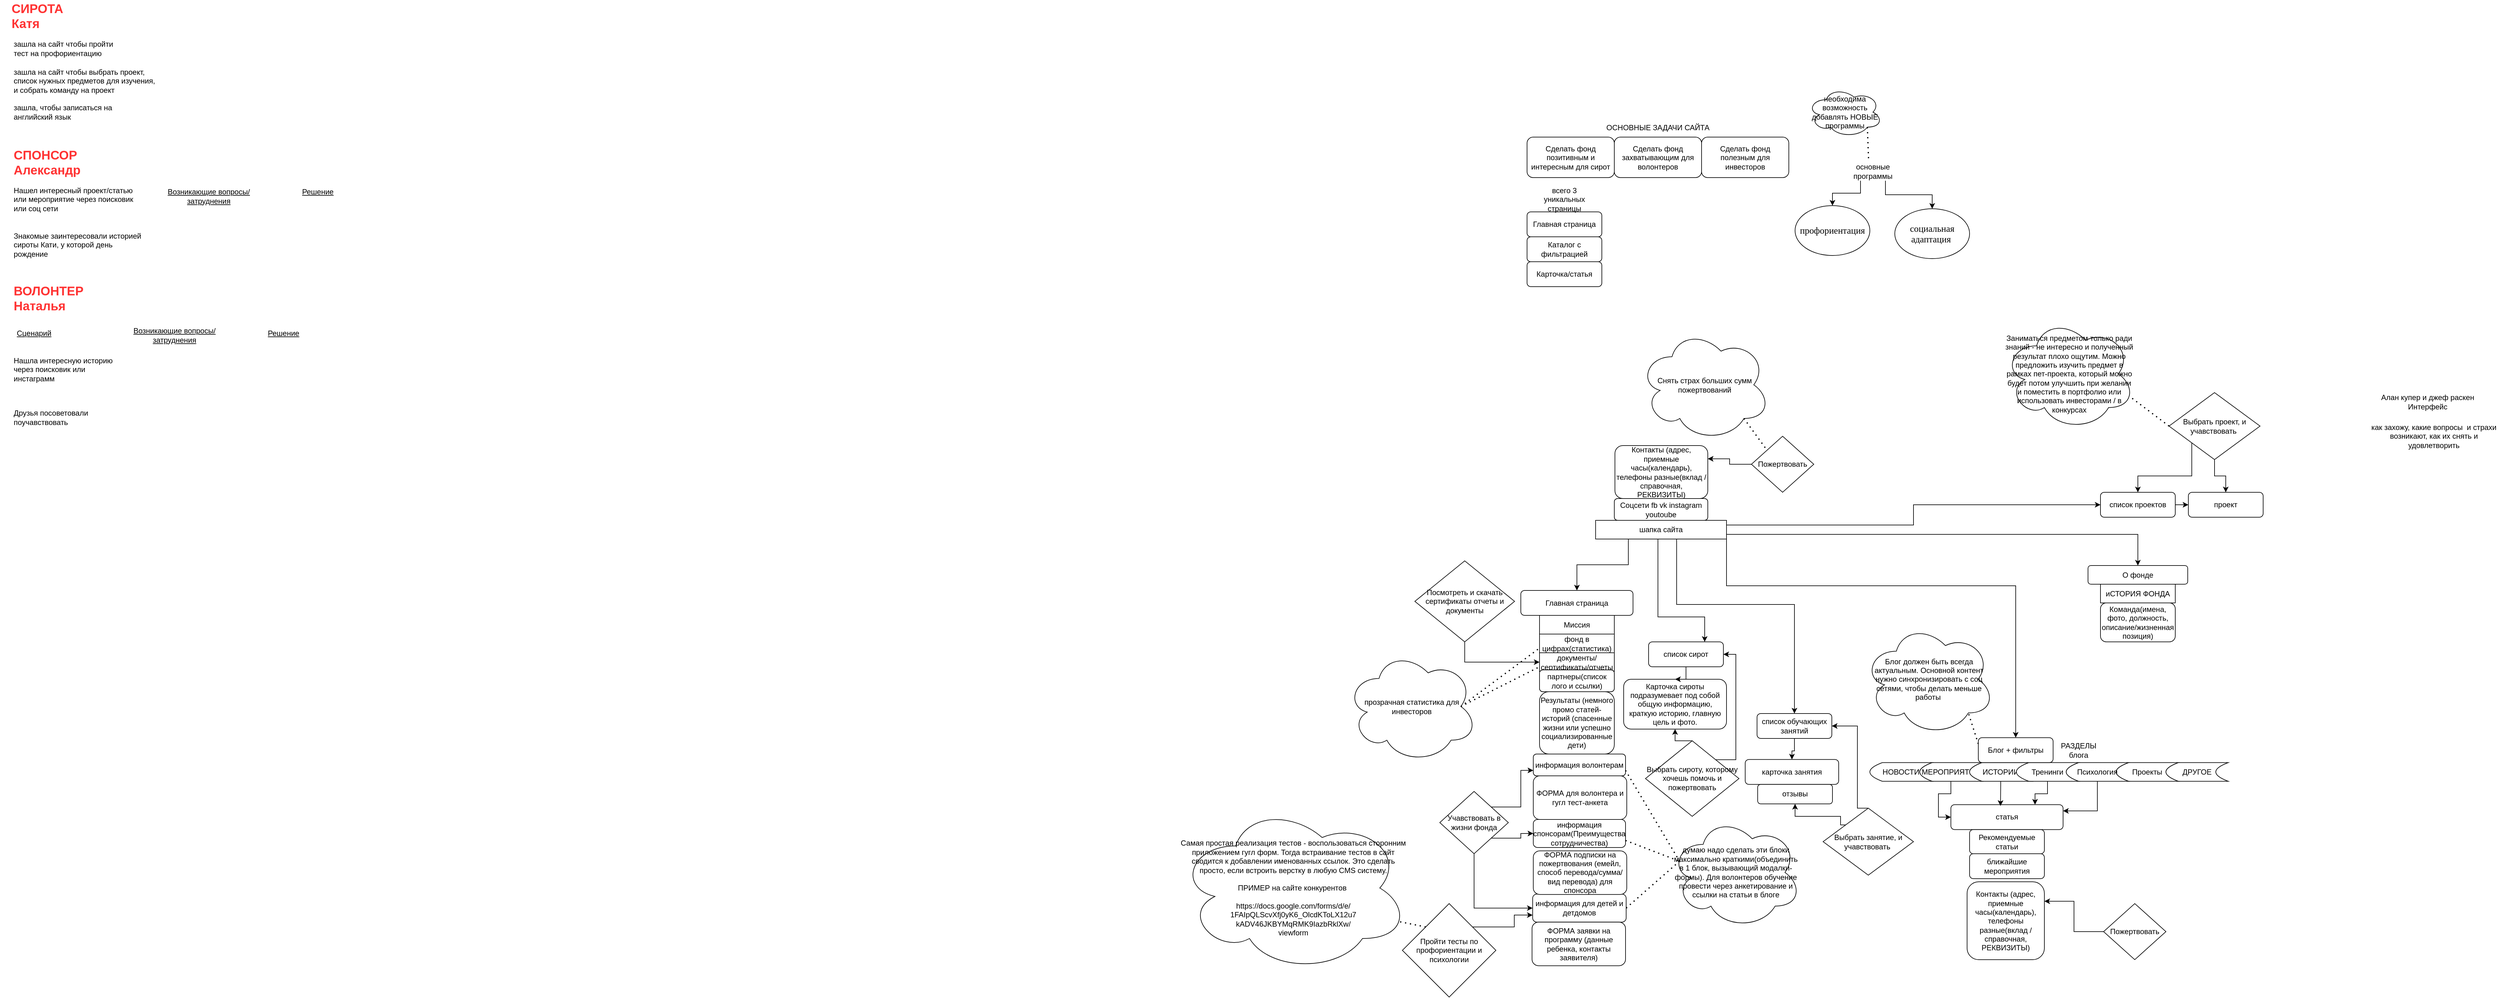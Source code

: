 <mxfile version="13.7.5" type="github">
  <diagram id="C5RBs43oDa-KdzZeNtuy" name="Page-1">
    <mxGraphModel dx="3505" dy="1700" grid="1" gridSize="10" guides="1" tooltips="1" connect="1" arrows="1" fold="1" page="1" pageScale="1" pageWidth="827" pageHeight="1169" math="0" shadow="0">
      <root>
        <mxCell id="WIyWlLk6GJQsqaUBKTNV-0" />
        <mxCell id="WIyWlLk6GJQsqaUBKTNV-1" parent="WIyWlLk6GJQsqaUBKTNV-0" />
        <mxCell id="WIyWlLk6GJQsqaUBKTNV-3" value="Главная страница" style="rounded=1;whiteSpace=wrap;html=1;fontSize=12;glass=0;strokeWidth=1;shadow=0;" parent="WIyWlLk6GJQsqaUBKTNV-1" vertex="1">
          <mxGeometry x="10" y="-730" width="120" height="40" as="geometry" />
        </mxCell>
        <mxCell id="j_ZyQGbrb5WWIaR_qc2B-1" value="Каталог с фильтрацией" style="rounded=1;whiteSpace=wrap;html=1;fontSize=12;glass=0;strokeWidth=1;shadow=0;" parent="WIyWlLk6GJQsqaUBKTNV-1" vertex="1">
          <mxGeometry x="10" y="-690" width="120" height="40" as="geometry" />
        </mxCell>
        <mxCell id="j_ZyQGbrb5WWIaR_qc2B-2" value="Карточка/статья" style="rounded=1;whiteSpace=wrap;html=1;fontSize=12;glass=0;strokeWidth=1;shadow=0;" parent="WIyWlLk6GJQsqaUBKTNV-1" vertex="1">
          <mxGeometry x="10" y="-650" width="120" height="40" as="geometry" />
        </mxCell>
        <mxCell id="j_ZyQGbrb5WWIaR_qc2B-30" value="Сделать фонд полезным для инвесторов" style="rounded=1;whiteSpace=wrap;html=1;fontSize=12;glass=0;strokeWidth=1;shadow=0;" parent="WIyWlLk6GJQsqaUBKTNV-1" vertex="1">
          <mxGeometry x="290" y="-850" width="140" height="65" as="geometry" />
        </mxCell>
        <mxCell id="j_ZyQGbrb5WWIaR_qc2B-31" value="Сделать фонд захватывающим для волонтеров" style="rounded=1;whiteSpace=wrap;html=1;fontSize=12;glass=0;strokeWidth=1;shadow=0;" parent="WIyWlLk6GJQsqaUBKTNV-1" vertex="1">
          <mxGeometry x="150" y="-850" width="140" height="65" as="geometry" />
        </mxCell>
        <mxCell id="j_ZyQGbrb5WWIaR_qc2B-33" value="Сделать фонд позитивным и интересным для сирот" style="rounded=1;whiteSpace=wrap;html=1;fontSize=12;glass=0;strokeWidth=1;shadow=0;" parent="WIyWlLk6GJQsqaUBKTNV-1" vertex="1">
          <mxGeometry x="10" y="-850" width="140" height="65" as="geometry" />
        </mxCell>
        <mxCell id="j_ZyQGbrb5WWIaR_qc2B-35" value="РАЗДЕЛЫ блога" style="text;html=1;strokeColor=none;fillColor=none;align=center;verticalAlign=middle;whiteSpace=wrap;rounded=0;" parent="WIyWlLk6GJQsqaUBKTNV-1" vertex="1">
          <mxGeometry x="855" y="118.75" width="80" height="30" as="geometry" />
        </mxCell>
        <mxCell id="j_ZyQGbrb5WWIaR_qc2B-36" value="&lt;span&gt;Заниматься предметом только ради знаний - не интересно и полученный результат плохо ощутим. Можно предложить изучить предмет в рамках пет-проекта, который можно будет потом улучшить при желании и поместить в портфолио или использовать инвесторами / в конкурсах&lt;/span&gt;" style="ellipse;shape=cloud;whiteSpace=wrap;html=1;" parent="WIyWlLk6GJQsqaUBKTNV-1" vertex="1">
          <mxGeometry x="775" y="-560" width="210" height="180" as="geometry" />
        </mxCell>
        <mxCell id="j_ZyQGbrb5WWIaR_qc2B-45" value="" style="endArrow=none;dashed=1;html=1;dashPattern=1 3;strokeWidth=2;entryX=0.96;entryY=0.7;entryDx=0;entryDy=0;entryPerimeter=0;exitX=0;exitY=0.5;exitDx=0;exitDy=0;" parent="WIyWlLk6GJQsqaUBKTNV-1" source="j_ZyQGbrb5WWIaR_qc2B-162" target="j_ZyQGbrb5WWIaR_qc2B-36" edge="1">
          <mxGeometry width="50" height="50" relative="1" as="geometry">
            <mxPoint x="1510" y="-405" as="sourcePoint" />
            <mxPoint x="1560" y="-455" as="targetPoint" />
          </mxGeometry>
        </mxCell>
        <mxCell id="j_ZyQGbrb5WWIaR_qc2B-47" value="НОВОСТИ" style="shape=dataStorage;whiteSpace=wrap;html=1;fixedSize=1;" parent="WIyWlLk6GJQsqaUBKTNV-1" vertex="1">
          <mxGeometry x="560" y="153.75" width="100" height="30" as="geometry" />
        </mxCell>
        <mxCell id="j_ZyQGbrb5WWIaR_qc2B-114" style="edgeStyle=orthogonalEdgeStyle;rounded=0;orthogonalLoop=1;jettySize=auto;html=1;exitX=0.5;exitY=1;exitDx=0;exitDy=0;entryX=0;entryY=0.5;entryDx=0;entryDy=0;" parent="WIyWlLk6GJQsqaUBKTNV-1" source="j_ZyQGbrb5WWIaR_qc2B-48" target="j_ZyQGbrb5WWIaR_qc2B-97" edge="1">
          <mxGeometry relative="1" as="geometry" />
        </mxCell>
        <mxCell id="j_ZyQGbrb5WWIaR_qc2B-48" value="МЕРОПРИЯТИЯ" style="shape=dataStorage;whiteSpace=wrap;html=1;fixedSize=1;" parent="WIyWlLk6GJQsqaUBKTNV-1" vertex="1">
          <mxGeometry x="640" y="153.75" width="100" height="30" as="geometry" />
        </mxCell>
        <mxCell id="j_ZyQGbrb5WWIaR_qc2B-49" value="ИСТОРИИ" style="shape=dataStorage;whiteSpace=wrap;html=1;fixedSize=1;" parent="WIyWlLk6GJQsqaUBKTNV-1" vertex="1">
          <mxGeometry x="720" y="153.75" width="100" height="30" as="geometry" />
        </mxCell>
        <mxCell id="j_ZyQGbrb5WWIaR_qc2B-53" value="&lt;span&gt;иСТОРИЯ ФОНДА&lt;/span&gt;" style="rounded=0;whiteSpace=wrap;html=1;" parent="WIyWlLk6GJQsqaUBKTNV-1" vertex="1">
          <mxGeometry x="930" y="-132.5" width="120" height="30" as="geometry" />
        </mxCell>
        <mxCell id="j_ZyQGbrb5WWIaR_qc2B-56" value="&lt;span&gt;документы/сертификаты/отчеты&lt;/span&gt;" style="rounded=0;whiteSpace=wrap;html=1;" parent="WIyWlLk6GJQsqaUBKTNV-1" vertex="1">
          <mxGeometry x="30" y="-22.5" width="120" height="30" as="geometry" />
        </mxCell>
        <mxCell id="j_ZyQGbrb5WWIaR_qc2B-112" style="edgeStyle=orthogonalEdgeStyle;rounded=0;orthogonalLoop=1;jettySize=auto;html=1;exitX=0.5;exitY=1;exitDx=0;exitDy=0;entryX=0.75;entryY=0;entryDx=0;entryDy=0;" parent="WIyWlLk6GJQsqaUBKTNV-1" source="j_ZyQGbrb5WWIaR_qc2B-57" target="j_ZyQGbrb5WWIaR_qc2B-97" edge="1">
          <mxGeometry relative="1" as="geometry" />
        </mxCell>
        <mxCell id="j_ZyQGbrb5WWIaR_qc2B-57" value="Тренинги" style="shape=dataStorage;whiteSpace=wrap;html=1;fixedSize=1;" parent="WIyWlLk6GJQsqaUBKTNV-1" vertex="1">
          <mxGeometry x="795" y="153.75" width="100" height="30" as="geometry" />
        </mxCell>
        <mxCell id="j_ZyQGbrb5WWIaR_qc2B-58" value="&lt;span&gt;Миссия&lt;/span&gt;" style="rounded=0;whiteSpace=wrap;html=1;" parent="WIyWlLk6GJQsqaUBKTNV-1" vertex="1">
          <mxGeometry x="30" y="-82.5" width="120" height="30" as="geometry" />
        </mxCell>
        <mxCell id="j_ZyQGbrb5WWIaR_qc2B-67" style="edgeStyle=orthogonalEdgeStyle;rounded=0;orthogonalLoop=1;jettySize=auto;html=1;exitX=0.25;exitY=1;exitDx=0;exitDy=0;" parent="WIyWlLk6GJQsqaUBKTNV-1" source="j_ZyQGbrb5WWIaR_qc2B-60" target="j_ZyQGbrb5WWIaR_qc2B-62" edge="1">
          <mxGeometry relative="1" as="geometry" />
        </mxCell>
        <mxCell id="j_ZyQGbrb5WWIaR_qc2B-68" style="edgeStyle=orthogonalEdgeStyle;rounded=0;orthogonalLoop=1;jettySize=auto;html=1;exitX=0.75;exitY=1;exitDx=0;exitDy=0;" parent="WIyWlLk6GJQsqaUBKTNV-1" source="j_ZyQGbrb5WWIaR_qc2B-60" target="j_ZyQGbrb5WWIaR_qc2B-63" edge="1">
          <mxGeometry relative="1" as="geometry" />
        </mxCell>
        <mxCell id="j_ZyQGbrb5WWIaR_qc2B-60" value="основные программы" style="text;html=1;strokeColor=none;fillColor=none;align=center;verticalAlign=middle;whiteSpace=wrap;rounded=0;" parent="WIyWlLk6GJQsqaUBKTNV-1" vertex="1">
          <mxGeometry x="525" y="-810" width="80" height="30" as="geometry" />
        </mxCell>
        <mxCell id="j_ZyQGbrb5WWIaR_qc2B-62" value="&lt;span style=&quot;font-size: 11.0pt ; line-height: 115% ; font-family: &amp;#34;calibri&amp;#34; , &amp;#34;sans-serif&amp;#34;&quot;&gt;профориентация&lt;/span&gt;" style="ellipse;whiteSpace=wrap;html=1;" parent="WIyWlLk6GJQsqaUBKTNV-1" vertex="1">
          <mxGeometry x="440" y="-740" width="120" height="80" as="geometry" />
        </mxCell>
        <mxCell id="j_ZyQGbrb5WWIaR_qc2B-63" value="&lt;span style=&quot;font-size: 11.0pt ; line-height: 115% ; font-family: &amp;#34;calibri&amp;#34; , &amp;#34;sans-serif&amp;#34;&quot;&gt;социальная адаптация&amp;nbsp;&lt;/span&gt;" style="ellipse;whiteSpace=wrap;html=1;" parent="WIyWlLk6GJQsqaUBKTNV-1" vertex="1">
          <mxGeometry x="600" y="-735" width="120" height="80" as="geometry" />
        </mxCell>
        <mxCell id="j_ZyQGbrb5WWIaR_qc2B-64" value="необходима возможность добавлять НОВЫЕ программы" style="ellipse;shape=cloud;whiteSpace=wrap;html=1;" parent="WIyWlLk6GJQsqaUBKTNV-1" vertex="1">
          <mxGeometry x="460" y="-930" width="120" height="80" as="geometry" />
        </mxCell>
        <mxCell id="j_ZyQGbrb5WWIaR_qc2B-66" value="" style="endArrow=none;dashed=1;html=1;dashPattern=1 3;strokeWidth=2;exitX=0.8;exitY=0.8;exitDx=0;exitDy=0;exitPerimeter=0;entryX=0.413;entryY=-0.033;entryDx=0;entryDy=0;entryPerimeter=0;" parent="WIyWlLk6GJQsqaUBKTNV-1" source="j_ZyQGbrb5WWIaR_qc2B-64" target="j_ZyQGbrb5WWIaR_qc2B-60" edge="1">
          <mxGeometry width="50" height="50" relative="1" as="geometry">
            <mxPoint x="440" y="-700" as="sourcePoint" />
            <mxPoint x="490" y="-750" as="targetPoint" />
          </mxGeometry>
        </mxCell>
        <mxCell id="j_ZyQGbrb5WWIaR_qc2B-69" value="Проекты" style="shape=dataStorage;whiteSpace=wrap;html=1;fixedSize=1;" parent="WIyWlLk6GJQsqaUBKTNV-1" vertex="1">
          <mxGeometry x="955" y="153.75" width="100" height="30" as="geometry" />
        </mxCell>
        <mxCell id="j_ZyQGbrb5WWIaR_qc2B-113" style="edgeStyle=orthogonalEdgeStyle;rounded=0;orthogonalLoop=1;jettySize=auto;html=1;exitX=0.5;exitY=1;exitDx=0;exitDy=0;entryX=1;entryY=0.25;entryDx=0;entryDy=0;" parent="WIyWlLk6GJQsqaUBKTNV-1" source="j_ZyQGbrb5WWIaR_qc2B-70" target="j_ZyQGbrb5WWIaR_qc2B-97" edge="1">
          <mxGeometry relative="1" as="geometry" />
        </mxCell>
        <mxCell id="j_ZyQGbrb5WWIaR_qc2B-70" value="Психология" style="shape=dataStorage;whiteSpace=wrap;html=1;fixedSize=1;" parent="WIyWlLk6GJQsqaUBKTNV-1" vertex="1">
          <mxGeometry x="875" y="153.75" width="100" height="30" as="geometry" />
        </mxCell>
        <mxCell id="j_ZyQGbrb5WWIaR_qc2B-76" value="ОСНОВНЫЕ ЗАДАЧИ САЙТА" style="text;html=1;strokeColor=none;fillColor=none;align=center;verticalAlign=middle;whiteSpace=wrap;rounded=0;" parent="WIyWlLk6GJQsqaUBKTNV-1" vertex="1">
          <mxGeometry x="115" y="-880" width="210" height="30" as="geometry" />
        </mxCell>
        <mxCell id="j_ZyQGbrb5WWIaR_qc2B-77" value="ДРУГОЕ" style="shape=dataStorage;whiteSpace=wrap;html=1;fixedSize=1;" parent="WIyWlLk6GJQsqaUBKTNV-1" vertex="1">
          <mxGeometry x="1035" y="153.75" width="100" height="30" as="geometry" />
        </mxCell>
        <mxCell id="j_ZyQGbrb5WWIaR_qc2B-84" value="&lt;span&gt;Блог должен быть всегда актуальным. Основной контент нужно синхронизировать с соц сетями, чтобы делать меньше работы&amp;nbsp;&lt;/span&gt;" style="ellipse;shape=cloud;whiteSpace=wrap;html=1;" parent="WIyWlLk6GJQsqaUBKTNV-1" vertex="1">
          <mxGeometry x="550" y="-70" width="210" height="180" as="geometry" />
        </mxCell>
        <mxCell id="j_ZyQGbrb5WWIaR_qc2B-85" value="" style="endArrow=none;dashed=1;html=1;dashPattern=1 3;strokeWidth=2;entryX=0.8;entryY=0.8;entryDx=0;entryDy=0;entryPerimeter=0;exitX=0;exitY=0.25;exitDx=0;exitDy=0;" parent="WIyWlLk6GJQsqaUBKTNV-1" source="j_ZyQGbrb5WWIaR_qc2B-98" target="j_ZyQGbrb5WWIaR_qc2B-84" edge="1">
          <mxGeometry width="50" height="50" relative="1" as="geometry">
            <mxPoint x="1000" y="-36.25" as="sourcePoint" />
            <mxPoint x="1050" y="-86.25" as="targetPoint" />
          </mxGeometry>
        </mxCell>
        <mxCell id="j_ZyQGbrb5WWIaR_qc2B-93" value="&lt;span&gt;Карточка сироты подразумевает под собой общую информацию, краткую историю, главную цель и фото.&lt;/span&gt;" style="rounded=1;whiteSpace=wrap;html=1;" parent="WIyWlLk6GJQsqaUBKTNV-1" vertex="1">
          <mxGeometry x="165" y="20" width="165" height="80" as="geometry" />
        </mxCell>
        <mxCell id="j_ZyQGbrb5WWIaR_qc2B-94" value="всего 3 уникальных страницы" style="text;html=1;strokeColor=none;fillColor=none;align=center;verticalAlign=middle;whiteSpace=wrap;rounded=0;" parent="WIyWlLk6GJQsqaUBKTNV-1" vertex="1">
          <mxGeometry x="35" y="-760" width="70" height="20" as="geometry" />
        </mxCell>
        <mxCell id="j_ZyQGbrb5WWIaR_qc2B-106" style="edgeStyle=orthogonalEdgeStyle;rounded=0;orthogonalLoop=1;jettySize=auto;html=1;entryX=0.75;entryY=0;entryDx=0;entryDy=0;exitX=0.5;exitY=1;exitDx=0;exitDy=0;" parent="WIyWlLk6GJQsqaUBKTNV-1" source="j_ZyQGbrb5WWIaR_qc2B-122" target="j_ZyQGbrb5WWIaR_qc2B-96" edge="1">
          <mxGeometry relative="1" as="geometry">
            <mxPoint x="60" y="200" as="targetPoint" />
            <mxPoint x="150" y="30" as="sourcePoint" />
            <Array as="points">
              <mxPoint x="220" y="-80" />
              <mxPoint x="295" y="-80" />
            </Array>
          </mxGeometry>
        </mxCell>
        <mxCell id="j_ZyQGbrb5WWIaR_qc2B-109" style="edgeStyle=orthogonalEdgeStyle;rounded=0;orthogonalLoop=1;jettySize=auto;html=1;entryX=0.5;entryY=0;entryDx=0;entryDy=0;exitX=1;exitY=0.75;exitDx=0;exitDy=0;" parent="WIyWlLk6GJQsqaUBKTNV-1" source="j_ZyQGbrb5WWIaR_qc2B-122" target="j_ZyQGbrb5WWIaR_qc2B-108" edge="1">
          <mxGeometry relative="1" as="geometry">
            <mxPoint x="250" y="30" as="sourcePoint" />
          </mxGeometry>
        </mxCell>
        <mxCell id="j_ZyQGbrb5WWIaR_qc2B-118" style="edgeStyle=orthogonalEdgeStyle;rounded=0;orthogonalLoop=1;jettySize=auto;html=1;exitX=0.75;exitY=1;exitDx=0;exitDy=0;entryX=0.5;entryY=0;entryDx=0;entryDy=0;" parent="WIyWlLk6GJQsqaUBKTNV-1" source="j_ZyQGbrb5WWIaR_qc2B-122" target="j_ZyQGbrb5WWIaR_qc2B-116" edge="1">
          <mxGeometry relative="1" as="geometry">
            <Array as="points">
              <mxPoint x="250" y="-100" />
              <mxPoint x="439" y="-100" />
            </Array>
          </mxGeometry>
        </mxCell>
        <mxCell id="j_ZyQGbrb5WWIaR_qc2B-95" value="Главная страница" style="rounded=1;whiteSpace=wrap;html=1;fontSize=12;glass=0;strokeWidth=1;shadow=0;" parent="WIyWlLk6GJQsqaUBKTNV-1" vertex="1">
          <mxGeometry y="-122.5" width="180" height="40" as="geometry" />
        </mxCell>
        <mxCell id="j_ZyQGbrb5WWIaR_qc2B-104" style="edgeStyle=orthogonalEdgeStyle;rounded=0;orthogonalLoop=1;jettySize=auto;html=1;exitX=0.5;exitY=1;exitDx=0;exitDy=0;" parent="WIyWlLk6GJQsqaUBKTNV-1" source="j_ZyQGbrb5WWIaR_qc2B-96" target="j_ZyQGbrb5WWIaR_qc2B-93" edge="1">
          <mxGeometry relative="1" as="geometry" />
        </mxCell>
        <mxCell id="j_ZyQGbrb5WWIaR_qc2B-96" value="список сирот" style="rounded=1;whiteSpace=wrap;html=1;fontSize=12;glass=0;strokeWidth=1;shadow=0;" parent="WIyWlLk6GJQsqaUBKTNV-1" vertex="1">
          <mxGeometry x="205" y="-40" width="120" height="40" as="geometry" />
        </mxCell>
        <mxCell id="j_ZyQGbrb5WWIaR_qc2B-97" value="статья" style="rounded=1;whiteSpace=wrap;html=1;fontSize=12;glass=0;strokeWidth=1;shadow=0;" parent="WIyWlLk6GJQsqaUBKTNV-1" vertex="1">
          <mxGeometry x="690" y="221.25" width="180" height="40" as="geometry" />
        </mxCell>
        <mxCell id="j_ZyQGbrb5WWIaR_qc2B-103" style="edgeStyle=orthogonalEdgeStyle;rounded=0;orthogonalLoop=1;jettySize=auto;html=1;exitX=0.5;exitY=1;exitDx=0;exitDy=0;entryX=0.442;entryY=0.05;entryDx=0;entryDy=0;entryPerimeter=0;" parent="WIyWlLk6GJQsqaUBKTNV-1" source="j_ZyQGbrb5WWIaR_qc2B-49" target="j_ZyQGbrb5WWIaR_qc2B-97" edge="1">
          <mxGeometry relative="1" as="geometry" />
        </mxCell>
        <mxCell id="j_ZyQGbrb5WWIaR_qc2B-98" value="Блог + фильтры" style="rounded=1;whiteSpace=wrap;html=1;fontSize=12;glass=0;strokeWidth=1;shadow=0;" parent="WIyWlLk6GJQsqaUBKTNV-1" vertex="1">
          <mxGeometry x="734" y="113.75" width="120" height="40" as="geometry" />
        </mxCell>
        <mxCell id="j_ZyQGbrb5WWIaR_qc2B-108" value="О фонде" style="rounded=1;whiteSpace=wrap;html=1;fontSize=12;glass=0;strokeWidth=1;shadow=0;" parent="WIyWlLk6GJQsqaUBKTNV-1" vertex="1">
          <mxGeometry x="910" y="-162.5" width="160" height="30" as="geometry" />
        </mxCell>
        <mxCell id="j_ZyQGbrb5WWIaR_qc2B-119" style="edgeStyle=orthogonalEdgeStyle;rounded=0;orthogonalLoop=1;jettySize=auto;html=1;exitX=0.5;exitY=1;exitDx=0;exitDy=0;" parent="WIyWlLk6GJQsqaUBKTNV-1" source="j_ZyQGbrb5WWIaR_qc2B-116" target="j_ZyQGbrb5WWIaR_qc2B-117" edge="1">
          <mxGeometry relative="1" as="geometry" />
        </mxCell>
        <mxCell id="j_ZyQGbrb5WWIaR_qc2B-116" value="список обучающих занятий" style="rounded=1;whiteSpace=wrap;html=1;fontSize=12;glass=0;strokeWidth=1;shadow=0;" parent="WIyWlLk6GJQsqaUBKTNV-1" vertex="1">
          <mxGeometry x="379" y="75" width="120" height="40" as="geometry" />
        </mxCell>
        <mxCell id="j_ZyQGbrb5WWIaR_qc2B-117" value="карточка занятия" style="rounded=1;whiteSpace=wrap;html=1;fontSize=12;glass=0;strokeWidth=1;shadow=0;" parent="WIyWlLk6GJQsqaUBKTNV-1" vertex="1">
          <mxGeometry x="360" y="148.75" width="150" height="40" as="geometry" />
        </mxCell>
        <mxCell id="j_ZyQGbrb5WWIaR_qc2B-55" value="фонд в цифрах(статистика)" style="rounded=0;whiteSpace=wrap;html=1;" parent="WIyWlLk6GJQsqaUBKTNV-1" vertex="1">
          <mxGeometry x="30" y="-52.5" width="120" height="30" as="geometry" />
        </mxCell>
        <mxCell id="j_ZyQGbrb5WWIaR_qc2B-124" style="edgeStyle=orthogonalEdgeStyle;rounded=0;orthogonalLoop=1;jettySize=auto;html=1;exitX=0.25;exitY=1;exitDx=0;exitDy=0;entryX=0.5;entryY=0;entryDx=0;entryDy=0;" parent="WIyWlLk6GJQsqaUBKTNV-1" source="j_ZyQGbrb5WWIaR_qc2B-122" target="j_ZyQGbrb5WWIaR_qc2B-95" edge="1">
          <mxGeometry relative="1" as="geometry" />
        </mxCell>
        <mxCell id="j_ZyQGbrb5WWIaR_qc2B-126" style="edgeStyle=orthogonalEdgeStyle;rounded=0;orthogonalLoop=1;jettySize=auto;html=1;exitX=1;exitY=1;exitDx=0;exitDy=0;entryX=0.5;entryY=0;entryDx=0;entryDy=0;" parent="WIyWlLk6GJQsqaUBKTNV-1" source="j_ZyQGbrb5WWIaR_qc2B-122" target="j_ZyQGbrb5WWIaR_qc2B-98" edge="1">
          <mxGeometry relative="1" as="geometry">
            <Array as="points">
              <mxPoint x="330" y="-130" />
              <mxPoint x="794" y="-130" />
            </Array>
          </mxGeometry>
        </mxCell>
        <mxCell id="j_ZyQGbrb5WWIaR_qc2B-160" style="edgeStyle=orthogonalEdgeStyle;rounded=0;orthogonalLoop=1;jettySize=auto;html=1;exitX=1;exitY=0.25;exitDx=0;exitDy=0;entryX=0;entryY=0.5;entryDx=0;entryDy=0;" parent="WIyWlLk6GJQsqaUBKTNV-1" source="j_ZyQGbrb5WWIaR_qc2B-122" target="j_ZyQGbrb5WWIaR_qc2B-158" edge="1">
          <mxGeometry relative="1" as="geometry" />
        </mxCell>
        <mxCell id="j_ZyQGbrb5WWIaR_qc2B-122" value="&lt;span&gt;шапка сайта&lt;/span&gt;" style="rounded=0;whiteSpace=wrap;html=1;" parent="WIyWlLk6GJQsqaUBKTNV-1" vertex="1">
          <mxGeometry x="120" y="-235" width="210" height="30" as="geometry" />
        </mxCell>
        <mxCell id="j_ZyQGbrb5WWIaR_qc2B-127" value="Соцсети fb vk instagram youtoube" style="rounded=1;whiteSpace=wrap;html=1;fontSize=12;glass=0;strokeWidth=1;shadow=0;" parent="WIyWlLk6GJQsqaUBKTNV-1" vertex="1">
          <mxGeometry x="150" y="-270" width="150" height="35" as="geometry" />
        </mxCell>
        <mxCell id="j_ZyQGbrb5WWIaR_qc2B-128" value="Контакты (адрес, приемные часы(календарь), телефоны разные(вклад / справочная, РЕКВИЗИТЫ)" style="rounded=1;whiteSpace=wrap;html=1;fontSize=12;glass=0;strokeWidth=1;shadow=0;" parent="WIyWlLk6GJQsqaUBKTNV-1" vertex="1">
          <mxGeometry x="151" y="-355" width="149" height="85" as="geometry" />
        </mxCell>
        <mxCell id="j_ZyQGbrb5WWIaR_qc2B-129" value="партнеры(список лого и ссылки)" style="rounded=1;whiteSpace=wrap;html=1;fontSize=12;glass=0;strokeWidth=1;shadow=0;" parent="WIyWlLk6GJQsqaUBKTNV-1" vertex="1">
          <mxGeometry x="30" y="5" width="120" height="35" as="geometry" />
        </mxCell>
        <mxCell id="j_ZyQGbrb5WWIaR_qc2B-130" value="отзывы" style="rounded=1;whiteSpace=wrap;html=1;fontSize=12;glass=0;strokeWidth=1;shadow=0;" parent="WIyWlLk6GJQsqaUBKTNV-1" vertex="1">
          <mxGeometry x="380" y="188.75" width="120" height="31.25" as="geometry" />
        </mxCell>
        <mxCell id="j_ZyQGbrb5WWIaR_qc2B-131" value="Результаты (немного промо статей-историй (спасенные жизни или успешно социализированные дети)" style="rounded=1;whiteSpace=wrap;html=1;fontSize=12;glass=0;strokeWidth=1;shadow=0;" parent="WIyWlLk6GJQsqaUBKTNV-1" vertex="1">
          <mxGeometry x="30" y="40" width="120" height="100" as="geometry" />
        </mxCell>
        <mxCell id="j_ZyQGbrb5WWIaR_qc2B-132" value="Команда(имена, фото, должность, описание/жизненная позиция)" style="rounded=1;whiteSpace=wrap;html=1;fontSize=12;glass=0;strokeWidth=1;shadow=0;" parent="WIyWlLk6GJQsqaUBKTNV-1" vertex="1">
          <mxGeometry x="930" y="-102.5" width="120" height="62.5" as="geometry" />
        </mxCell>
        <mxCell id="j_ZyQGbrb5WWIaR_qc2B-133" value="Рекомендуемые статьи" style="rounded=1;whiteSpace=wrap;html=1;fontSize=12;glass=0;strokeWidth=1;shadow=0;" parent="WIyWlLk6GJQsqaUBKTNV-1" vertex="1">
          <mxGeometry x="720" y="261.25" width="120" height="38.75" as="geometry" />
        </mxCell>
        <mxCell id="j_ZyQGbrb5WWIaR_qc2B-134" value="информация волонтерам" style="rounded=1;whiteSpace=wrap;html=1;fontSize=12;glass=0;strokeWidth=1;shadow=0;" parent="WIyWlLk6GJQsqaUBKTNV-1" vertex="1">
          <mxGeometry x="20" y="140" width="148" height="35" as="geometry" />
        </mxCell>
        <mxCell id="j_ZyQGbrb5WWIaR_qc2B-135" value="информация спонсорам(Преимущества сотрудничества)" style="rounded=1;whiteSpace=wrap;html=1;fontSize=12;glass=0;strokeWidth=1;shadow=0;" parent="WIyWlLk6GJQsqaUBKTNV-1" vertex="1">
          <mxGeometry x="20" y="245" width="148" height="45" as="geometry" />
        </mxCell>
        <mxCell id="j_ZyQGbrb5WWIaR_qc2B-136" value="информация для детей и детдомов" style="rounded=1;whiteSpace=wrap;html=1;fontSize=12;glass=0;strokeWidth=1;shadow=0;" parent="WIyWlLk6GJQsqaUBKTNV-1" vertex="1">
          <mxGeometry x="19" y="364.69" width="150" height="45" as="geometry" />
        </mxCell>
        <mxCell id="j_ZyQGbrb5WWIaR_qc2B-137" value="ФОРМА заявки на программу (данные ребенка, контакты заявителя)" style="rounded=1;whiteSpace=wrap;html=1;fontSize=12;glass=0;strokeWidth=1;shadow=0;" parent="WIyWlLk6GJQsqaUBKTNV-1" vertex="1">
          <mxGeometry x="18" y="409.69" width="150" height="70" as="geometry" />
        </mxCell>
        <mxCell id="j_ZyQGbrb5WWIaR_qc2B-138" value="ФОРМА подписки на пожертвования (емейл, способ перевода/сумма/вид перевода) для спонсора" style="rounded=1;whiteSpace=wrap;html=1;fontSize=12;glass=0;strokeWidth=1;shadow=0;" parent="WIyWlLk6GJQsqaUBKTNV-1" vertex="1">
          <mxGeometry x="20" y="295.32" width="150" height="70" as="geometry" />
        </mxCell>
        <mxCell id="j_ZyQGbrb5WWIaR_qc2B-139" value="ФОРМА для волонтера и гугл тест-анкета" style="rounded=1;whiteSpace=wrap;html=1;fontSize=12;glass=0;strokeWidth=1;shadow=0;" parent="WIyWlLk6GJQsqaUBKTNV-1" vertex="1">
          <mxGeometry x="20" y="175" width="150" height="70" as="geometry" />
        </mxCell>
        <mxCell id="j_ZyQGbrb5WWIaR_qc2B-140" value="&lt;span&gt;думаю надо сделать эти блоки максимально краткими(объединить в 1 блок, вызывающий модалки-формы). Для волонтеров обучение провести через анкетирование и ссылки на статьи в блоге&lt;/span&gt;" style="ellipse;shape=cloud;whiteSpace=wrap;html=1;" parent="WIyWlLk6GJQsqaUBKTNV-1" vertex="1">
          <mxGeometry x="240" y="240" width="210" height="180" as="geometry" />
        </mxCell>
        <mxCell id="j_ZyQGbrb5WWIaR_qc2B-141" value="" style="endArrow=none;dashed=1;html=1;dashPattern=1 3;strokeWidth=2;entryX=0.07;entryY=0.4;entryDx=0;entryDy=0;entryPerimeter=0;exitX=1;exitY=0.75;exitDx=0;exitDy=0;" parent="WIyWlLk6GJQsqaUBKTNV-1" source="j_ZyQGbrb5WWIaR_qc2B-134" target="j_ZyQGbrb5WWIaR_qc2B-140" edge="1">
          <mxGeometry width="50" height="50" relative="1" as="geometry">
            <mxPoint x="190" y="280" as="sourcePoint" />
            <mxPoint x="240" y="230" as="targetPoint" />
          </mxGeometry>
        </mxCell>
        <mxCell id="j_ZyQGbrb5WWIaR_qc2B-143" value="" style="endArrow=none;dashed=1;html=1;dashPattern=1 3;strokeWidth=2;entryX=0.07;entryY=0.4;entryDx=0;entryDy=0;entryPerimeter=0;exitX=1;exitY=0.5;exitDx=0;exitDy=0;" parent="WIyWlLk6GJQsqaUBKTNV-1" source="j_ZyQGbrb5WWIaR_qc2B-136" target="j_ZyQGbrb5WWIaR_qc2B-140" edge="1">
          <mxGeometry width="50" height="50" relative="1" as="geometry">
            <mxPoint x="190" y="280" as="sourcePoint" />
            <mxPoint x="240" y="230" as="targetPoint" />
          </mxGeometry>
        </mxCell>
        <mxCell id="j_ZyQGbrb5WWIaR_qc2B-145" value="" style="endArrow=none;dashed=1;html=1;dashPattern=1 3;strokeWidth=2;entryX=0.07;entryY=0.4;entryDx=0;entryDy=0;entryPerimeter=0;exitX=1;exitY=0.75;exitDx=0;exitDy=0;" parent="WIyWlLk6GJQsqaUBKTNV-1" source="j_ZyQGbrb5WWIaR_qc2B-135" target="j_ZyQGbrb5WWIaR_qc2B-140" edge="1">
          <mxGeometry width="50" height="50" relative="1" as="geometry">
            <mxPoint x="179" y="376.87" as="sourcePoint" />
            <mxPoint x="283.6" y="349" as="targetPoint" />
          </mxGeometry>
        </mxCell>
        <mxCell id="j_ZyQGbrb5WWIaR_qc2B-147" style="edgeStyle=orthogonalEdgeStyle;rounded=0;orthogonalLoop=1;jettySize=auto;html=1;exitX=0.5;exitY=1;exitDx=0;exitDy=0;entryX=0;entryY=0.5;entryDx=0;entryDy=0;" parent="WIyWlLk6GJQsqaUBKTNV-1" source="j_ZyQGbrb5WWIaR_qc2B-146" target="j_ZyQGbrb5WWIaR_qc2B-56" edge="1">
          <mxGeometry relative="1" as="geometry" />
        </mxCell>
        <mxCell id="j_ZyQGbrb5WWIaR_qc2B-146" value="Посмотреть и скачать сертификаты отчеты и документы" style="rhombus;whiteSpace=wrap;html=1;" parent="WIyWlLk6GJQsqaUBKTNV-1" vertex="1">
          <mxGeometry x="-170" y="-170" width="160" height="130" as="geometry" />
        </mxCell>
        <mxCell id="j_ZyQGbrb5WWIaR_qc2B-149" style="edgeStyle=orthogonalEdgeStyle;rounded=0;orthogonalLoop=1;jettySize=auto;html=1;exitX=0;exitY=0.5;exitDx=0;exitDy=0;entryX=1;entryY=0.25;entryDx=0;entryDy=0;" parent="WIyWlLk6GJQsqaUBKTNV-1" source="j_ZyQGbrb5WWIaR_qc2B-148" target="j_ZyQGbrb5WWIaR_qc2B-128" edge="1">
          <mxGeometry relative="1" as="geometry" />
        </mxCell>
        <mxCell id="j_ZyQGbrb5WWIaR_qc2B-148" value="Пожертвовать" style="rhombus;whiteSpace=wrap;html=1;" parent="WIyWlLk6GJQsqaUBKTNV-1" vertex="1">
          <mxGeometry x="370" y="-370" width="100" height="90" as="geometry" />
        </mxCell>
        <mxCell id="j_ZyQGbrb5WWIaR_qc2B-151" style="edgeStyle=orthogonalEdgeStyle;rounded=0;orthogonalLoop=1;jettySize=auto;html=1;exitX=1;exitY=0;exitDx=0;exitDy=0;entryX=0;entryY=0.75;entryDx=0;entryDy=0;" parent="WIyWlLk6GJQsqaUBKTNV-1" source="j_ZyQGbrb5WWIaR_qc2B-150" target="j_ZyQGbrb5WWIaR_qc2B-134" edge="1">
          <mxGeometry relative="1" as="geometry" />
        </mxCell>
        <mxCell id="j_ZyQGbrb5WWIaR_qc2B-152" style="edgeStyle=orthogonalEdgeStyle;rounded=0;orthogonalLoop=1;jettySize=auto;html=1;exitX=1;exitY=1;exitDx=0;exitDy=0;entryX=0;entryY=0.5;entryDx=0;entryDy=0;" parent="WIyWlLk6GJQsqaUBKTNV-1" source="j_ZyQGbrb5WWIaR_qc2B-150" target="j_ZyQGbrb5WWIaR_qc2B-135" edge="1">
          <mxGeometry relative="1" as="geometry" />
        </mxCell>
        <mxCell id="j_ZyQGbrb5WWIaR_qc2B-153" style="edgeStyle=orthogonalEdgeStyle;rounded=0;orthogonalLoop=1;jettySize=auto;html=1;exitX=0.5;exitY=1;exitDx=0;exitDy=0;entryX=0;entryY=0.5;entryDx=0;entryDy=0;" parent="WIyWlLk6GJQsqaUBKTNV-1" source="j_ZyQGbrb5WWIaR_qc2B-150" target="j_ZyQGbrb5WWIaR_qc2B-136" edge="1">
          <mxGeometry relative="1" as="geometry" />
        </mxCell>
        <mxCell id="j_ZyQGbrb5WWIaR_qc2B-150" value="Учавствовать в жизни фонда" style="rhombus;whiteSpace=wrap;html=1;" parent="WIyWlLk6GJQsqaUBKTNV-1" vertex="1">
          <mxGeometry x="-130" y="200" width="110" height="100" as="geometry" />
        </mxCell>
        <mxCell id="j_ZyQGbrb5WWIaR_qc2B-155" style="edgeStyle=orthogonalEdgeStyle;rounded=0;orthogonalLoop=1;jettySize=auto;html=1;exitX=0.5;exitY=0;exitDx=0;exitDy=0;entryX=0.5;entryY=1;entryDx=0;entryDy=0;" parent="WIyWlLk6GJQsqaUBKTNV-1" source="j_ZyQGbrb5WWIaR_qc2B-154" target="j_ZyQGbrb5WWIaR_qc2B-93" edge="1">
          <mxGeometry relative="1" as="geometry" />
        </mxCell>
        <mxCell id="-iMYwJzgG5lu96a3ymdi-2" style="edgeStyle=orthogonalEdgeStyle;rounded=0;orthogonalLoop=1;jettySize=auto;html=1;exitX=1;exitY=0;exitDx=0;exitDy=0;entryX=1;entryY=0.5;entryDx=0;entryDy=0;" parent="WIyWlLk6GJQsqaUBKTNV-1" source="j_ZyQGbrb5WWIaR_qc2B-154" target="j_ZyQGbrb5WWIaR_qc2B-96" edge="1">
          <mxGeometry relative="1" as="geometry">
            <Array as="points">
              <mxPoint x="345" y="149" />
              <mxPoint x="345" y="-20" />
            </Array>
          </mxGeometry>
        </mxCell>
        <mxCell id="j_ZyQGbrb5WWIaR_qc2B-154" value="Выбрать сироту, которому хочешь помочь и пожертвовать" style="rhombus;whiteSpace=wrap;html=1;" parent="WIyWlLk6GJQsqaUBKTNV-1" vertex="1">
          <mxGeometry x="200" y="118.75" width="150" height="121.25" as="geometry" />
        </mxCell>
        <mxCell id="j_ZyQGbrb5WWIaR_qc2B-157" style="edgeStyle=orthogonalEdgeStyle;rounded=0;orthogonalLoop=1;jettySize=auto;html=1;exitX=0;exitY=0;exitDx=0;exitDy=0;entryX=0.5;entryY=1;entryDx=0;entryDy=0;" parent="WIyWlLk6GJQsqaUBKTNV-1" source="j_ZyQGbrb5WWIaR_qc2B-156" target="j_ZyQGbrb5WWIaR_qc2B-130" edge="1">
          <mxGeometry relative="1" as="geometry">
            <Array as="points">
              <mxPoint x="513" y="240" />
              <mxPoint x="440" y="240" />
            </Array>
          </mxGeometry>
        </mxCell>
        <mxCell id="-iMYwJzgG5lu96a3ymdi-1" style="edgeStyle=orthogonalEdgeStyle;rounded=0;orthogonalLoop=1;jettySize=auto;html=1;exitX=0.5;exitY=0;exitDx=0;exitDy=0;entryX=1;entryY=0.5;entryDx=0;entryDy=0;" parent="WIyWlLk6GJQsqaUBKTNV-1" source="j_ZyQGbrb5WWIaR_qc2B-156" target="j_ZyQGbrb5WWIaR_qc2B-116" edge="1">
          <mxGeometry relative="1" as="geometry">
            <Array as="points">
              <mxPoint x="540" y="227" />
              <mxPoint x="540" y="95" />
            </Array>
          </mxGeometry>
        </mxCell>
        <mxCell id="j_ZyQGbrb5WWIaR_qc2B-156" value="Выбрать занятие, и учавствовать&amp;nbsp;" style="rhombus;whiteSpace=wrap;html=1;" parent="WIyWlLk6GJQsqaUBKTNV-1" vertex="1">
          <mxGeometry x="485" y="226.88" width="145" height="107.5" as="geometry" />
        </mxCell>
        <mxCell id="j_ZyQGbrb5WWIaR_qc2B-161" style="edgeStyle=orthogonalEdgeStyle;rounded=0;orthogonalLoop=1;jettySize=auto;html=1;exitX=1;exitY=0.5;exitDx=0;exitDy=0;entryX=0;entryY=0.5;entryDx=0;entryDy=0;" parent="WIyWlLk6GJQsqaUBKTNV-1" source="j_ZyQGbrb5WWIaR_qc2B-158" target="j_ZyQGbrb5WWIaR_qc2B-159" edge="1">
          <mxGeometry relative="1" as="geometry" />
        </mxCell>
        <mxCell id="j_ZyQGbrb5WWIaR_qc2B-158" value="список проектов" style="rounded=1;whiteSpace=wrap;html=1;fontSize=12;glass=0;strokeWidth=1;shadow=0;" parent="WIyWlLk6GJQsqaUBKTNV-1" vertex="1">
          <mxGeometry x="930" y="-280" width="120" height="40" as="geometry" />
        </mxCell>
        <mxCell id="j_ZyQGbrb5WWIaR_qc2B-159" value="проект" style="rounded=1;whiteSpace=wrap;html=1;fontSize=12;glass=0;strokeWidth=1;shadow=0;" parent="WIyWlLk6GJQsqaUBKTNV-1" vertex="1">
          <mxGeometry x="1071" y="-280" width="120" height="40" as="geometry" />
        </mxCell>
        <mxCell id="j_ZyQGbrb5WWIaR_qc2B-163" style="edgeStyle=orthogonalEdgeStyle;rounded=0;orthogonalLoop=1;jettySize=auto;html=1;exitX=0.5;exitY=1;exitDx=0;exitDy=0;entryX=0.5;entryY=0;entryDx=0;entryDy=0;" parent="WIyWlLk6GJQsqaUBKTNV-1" source="j_ZyQGbrb5WWIaR_qc2B-162" target="j_ZyQGbrb5WWIaR_qc2B-159" edge="1">
          <mxGeometry relative="1" as="geometry" />
        </mxCell>
        <mxCell id="j_ZyQGbrb5WWIaR_qc2B-164" style="edgeStyle=orthogonalEdgeStyle;rounded=0;orthogonalLoop=1;jettySize=auto;html=1;exitX=0;exitY=1;exitDx=0;exitDy=0;entryX=0.5;entryY=0;entryDx=0;entryDy=0;" parent="WIyWlLk6GJQsqaUBKTNV-1" source="j_ZyQGbrb5WWIaR_qc2B-162" target="j_ZyQGbrb5WWIaR_qc2B-158" edge="1">
          <mxGeometry relative="1" as="geometry" />
        </mxCell>
        <mxCell id="j_ZyQGbrb5WWIaR_qc2B-162" value="Выбрать проект, и учавствовать&amp;nbsp;" style="rhombus;whiteSpace=wrap;html=1;" parent="WIyWlLk6GJQsqaUBKTNV-1" vertex="1">
          <mxGeometry x="1040" y="-440" width="146" height="107.5" as="geometry" />
        </mxCell>
        <mxCell id="j_ZyQGbrb5WWIaR_qc2B-167" style="edgeStyle=orthogonalEdgeStyle;rounded=0;orthogonalLoop=1;jettySize=auto;html=1;exitX=1;exitY=0;exitDx=0;exitDy=0;entryX=0;entryY=0.75;entryDx=0;entryDy=0;" parent="WIyWlLk6GJQsqaUBKTNV-1" source="j_ZyQGbrb5WWIaR_qc2B-166" target="j_ZyQGbrb5WWIaR_qc2B-136" edge="1">
          <mxGeometry relative="1" as="geometry" />
        </mxCell>
        <mxCell id="j_ZyQGbrb5WWIaR_qc2B-166" value="Пройти тесты по профориентации и психологии" style="rhombus;whiteSpace=wrap;html=1;" parent="WIyWlLk6GJQsqaUBKTNV-1" vertex="1">
          <mxGeometry x="-190" y="380" width="150" height="150" as="geometry" />
        </mxCell>
        <mxCell id="j_ZyQGbrb5WWIaR_qc2B-168" value="Самая простая реализация тестов - воспользоваться сторонним приложением гугл форм. Тогда встраивание тестов в сайт сводится к добавлении именованных ссылок. Это сделать просто, если встроить верстку в любую CMS систему. &lt;br&gt;&lt;br&gt;ПРИМЕР на сайте конкурентов&amp;nbsp;&lt;br&gt;&lt;br&gt;https://docs.google.com/forms/d/e/&lt;br&gt;1FAIpQLScvXfj0yK6_OlcdKToLX12u7&lt;br&gt;kADV46JKBYMqRMK9IazbRklXw/&lt;br&gt;viewform" style="ellipse;shape=cloud;whiteSpace=wrap;html=1;" parent="WIyWlLk6GJQsqaUBKTNV-1" vertex="1">
          <mxGeometry x="-550" y="220" width="370" height="270" as="geometry" />
        </mxCell>
        <mxCell id="j_ZyQGbrb5WWIaR_qc2B-169" value="" style="endArrow=none;dashed=1;html=1;dashPattern=1 3;strokeWidth=2;entryX=0.96;entryY=0.7;entryDx=0;entryDy=0;entryPerimeter=0;exitX=0;exitY=0;exitDx=0;exitDy=0;" parent="WIyWlLk6GJQsqaUBKTNV-1" source="j_ZyQGbrb5WWIaR_qc2B-166" target="j_ZyQGbrb5WWIaR_qc2B-168" edge="1">
          <mxGeometry width="50" height="50" relative="1" as="geometry">
            <mxPoint x="110" y="380" as="sourcePoint" />
            <mxPoint x="160" y="330" as="targetPoint" />
          </mxGeometry>
        </mxCell>
        <mxCell id="j_ZyQGbrb5WWIaR_qc2B-170" value="ближайшие мероприятия" style="rounded=1;whiteSpace=wrap;html=1;fontSize=12;glass=0;strokeWidth=1;shadow=0;" parent="WIyWlLk6GJQsqaUBKTNV-1" vertex="1">
          <mxGeometry x="720" y="300" width="120" height="40" as="geometry" />
        </mxCell>
        <mxCell id="j_ZyQGbrb5WWIaR_qc2B-171" value="Контакты (адрес, приемные часы(календарь), телефоны разные(вклад / справочная, РЕКВИЗИТЫ)" style="rounded=1;whiteSpace=wrap;html=1;fontSize=12;glass=0;strokeWidth=1;shadow=0;" parent="WIyWlLk6GJQsqaUBKTNV-1" vertex="1">
          <mxGeometry x="716" y="345" width="124" height="125" as="geometry" />
        </mxCell>
        <mxCell id="j_ZyQGbrb5WWIaR_qc2B-172" style="edgeStyle=orthogonalEdgeStyle;rounded=0;orthogonalLoop=1;jettySize=auto;html=1;exitX=0;exitY=0.5;exitDx=0;exitDy=0;entryX=1;entryY=0.25;entryDx=0;entryDy=0;" parent="WIyWlLk6GJQsqaUBKTNV-1" source="j_ZyQGbrb5WWIaR_qc2B-173" target="j_ZyQGbrb5WWIaR_qc2B-171" edge="1">
          <mxGeometry relative="1" as="geometry" />
        </mxCell>
        <mxCell id="j_ZyQGbrb5WWIaR_qc2B-173" value="Пожертвовать" style="rhombus;whiteSpace=wrap;html=1;" parent="WIyWlLk6GJQsqaUBKTNV-1" vertex="1">
          <mxGeometry x="935" y="380" width="100" height="90" as="geometry" />
        </mxCell>
        <mxCell id="j_ZyQGbrb5WWIaR_qc2B-177" value="Снять страх больших сумм пожертвований" style="ellipse;shape=cloud;whiteSpace=wrap;html=1;" parent="WIyWlLk6GJQsqaUBKTNV-1" vertex="1">
          <mxGeometry x="190" y="-542.5" width="210" height="180" as="geometry" />
        </mxCell>
        <mxCell id="j_ZyQGbrb5WWIaR_qc2B-178" value="" style="endArrow=none;dashed=1;html=1;dashPattern=1 3;strokeWidth=2;entryX=0;entryY=0;entryDx=0;entryDy=0;exitX=0.8;exitY=0.8;exitDx=0;exitDy=0;exitPerimeter=0;" parent="WIyWlLk6GJQsqaUBKTNV-1" source="j_ZyQGbrb5WWIaR_qc2B-177" target="j_ZyQGbrb5WWIaR_qc2B-148" edge="1">
          <mxGeometry width="50" height="50" relative="1" as="geometry">
            <mxPoint x="360" y="-250" as="sourcePoint" />
            <mxPoint x="410" y="-300" as="targetPoint" />
          </mxGeometry>
        </mxCell>
        <mxCell id="j_ZyQGbrb5WWIaR_qc2B-179" value="прозрачная статистика для инвесторов" style="ellipse;shape=cloud;whiteSpace=wrap;html=1;" parent="WIyWlLk6GJQsqaUBKTNV-1" vertex="1">
          <mxGeometry x="-280" y="-26.25" width="210" height="180" as="geometry" />
        </mxCell>
        <mxCell id="j_ZyQGbrb5WWIaR_qc2B-180" value="" style="endArrow=none;dashed=1;html=1;dashPattern=1 3;strokeWidth=2;exitX=0.875;exitY=0.5;exitDx=0;exitDy=0;exitPerimeter=0;entryX=0;entryY=0.75;entryDx=0;entryDy=0;" parent="WIyWlLk6GJQsqaUBKTNV-1" source="j_ZyQGbrb5WWIaR_qc2B-179" target="j_ZyQGbrb5WWIaR_qc2B-56" edge="1">
          <mxGeometry width="50" height="50" relative="1" as="geometry">
            <mxPoint x="-80" y="85" as="sourcePoint" />
            <mxPoint x="-30" y="35" as="targetPoint" />
          </mxGeometry>
        </mxCell>
        <mxCell id="j_ZyQGbrb5WWIaR_qc2B-181" value="" style="endArrow=none;dashed=1;html=1;dashPattern=1 3;strokeWidth=2;exitX=0.875;exitY=0.5;exitDx=0;exitDy=0;exitPerimeter=0;entryX=0;entryY=0.75;entryDx=0;entryDy=0;" parent="WIyWlLk6GJQsqaUBKTNV-1" source="j_ZyQGbrb5WWIaR_qc2B-179" target="j_ZyQGbrb5WWIaR_qc2B-55" edge="1">
          <mxGeometry width="50" height="50" relative="1" as="geometry">
            <mxPoint x="-86.25" y="73.75" as="sourcePoint" />
            <mxPoint x="40" y="10" as="targetPoint" />
          </mxGeometry>
        </mxCell>
        <mxCell id="jBw9eLuNwDqaeJVfrJw4-0" value="Алан купер и джеф раскен Интерфейс" style="text;html=1;strokeColor=none;fillColor=none;align=center;verticalAlign=middle;whiteSpace=wrap;rounded=0;" parent="WIyWlLk6GJQsqaUBKTNV-1" vertex="1">
          <mxGeometry x="1350" y="-435" width="210" height="20" as="geometry" />
        </mxCell>
        <mxCell id="jBw9eLuNwDqaeJVfrJw4-1" value="как захожу, какие вопросы&amp;nbsp; и страхи возникают, как их снять и удовлетворить" style="text;html=1;strokeColor=none;fillColor=none;align=center;verticalAlign=middle;whiteSpace=wrap;rounded=0;" parent="WIyWlLk6GJQsqaUBKTNV-1" vertex="1">
          <mxGeometry x="1360" y="-402.5" width="210" height="65" as="geometry" />
        </mxCell>
        <mxCell id="jBw9eLuNwDqaeJVfrJw4-4" value="&lt;font color=&quot;#ff3333&quot; style=&quot;font-size: 20px&quot;&gt;&lt;b&gt;ВОЛОНТЕР Наталья&lt;/b&gt;&lt;/font&gt;" style="text;html=1;strokeColor=none;fillColor=none;align=left;verticalAlign=middle;whiteSpace=wrap;rounded=0;" parent="WIyWlLk6GJQsqaUBKTNV-1" vertex="1">
          <mxGeometry x="-2420" y="-620" width="150" height="55" as="geometry" />
        </mxCell>
        <mxCell id="jBw9eLuNwDqaeJVfrJw4-5" value="&lt;div&gt;&lt;b style=&quot;font-size: 20px ; color: rgb(255 , 51 , 51)&quot;&gt;СПОНСОР&lt;/b&gt;&lt;/div&gt;&lt;font color=&quot;#ff3333&quot; style=&quot;font-size: 20px&quot;&gt;&lt;div&gt;&lt;b&gt;Александр&lt;/b&gt;&lt;/div&gt;&lt;/font&gt;" style="text;html=1;strokeColor=none;fillColor=none;align=left;verticalAlign=middle;whiteSpace=wrap;rounded=0;" parent="WIyWlLk6GJQsqaUBKTNV-1" vertex="1">
          <mxGeometry x="-2420" y="-835" width="210" height="50" as="geometry" />
        </mxCell>
        <mxCell id="jBw9eLuNwDqaeJVfrJw4-6" value="&lt;div style=&quot;text-align: left&quot;&gt;&lt;b style=&quot;font-size: 20px ; color: rgb(255 , 51 , 51)&quot;&gt;СИРОТА&lt;/b&gt;&lt;/div&gt;&lt;font color=&quot;#ff3333&quot; style=&quot;font-size: 20px&quot;&gt;&lt;div style=&quot;text-align: left&quot;&gt;&lt;b&gt;Катя&lt;/b&gt;&lt;/div&gt;&lt;/font&gt;" style="text;html=1;strokeColor=none;fillColor=none;align=center;verticalAlign=middle;whiteSpace=wrap;rounded=0;" parent="WIyWlLk6GJQsqaUBKTNV-1" vertex="1">
          <mxGeometry x="-2440" y="-1070" width="120" height="50" as="geometry" />
        </mxCell>
        <mxCell id="jBw9eLuNwDqaeJVfrJw4-13" value="Нашла интересную историю через поисковик или инстаграмм" style="text;html=1;strokeColor=none;fillColor=none;align=left;verticalAlign=middle;whiteSpace=wrap;rounded=0;" parent="WIyWlLk6GJQsqaUBKTNV-1" vertex="1">
          <mxGeometry x="-2420" y="-510" width="180" height="65" as="geometry" />
        </mxCell>
        <mxCell id="jBw9eLuNwDqaeJVfrJw4-15" value="&lt;u&gt;Возникающие вопросы/затруднения&lt;/u&gt;" style="text;html=1;strokeColor=none;fillColor=none;align=center;verticalAlign=middle;whiteSpace=wrap;rounded=0;" parent="WIyWlLk6GJQsqaUBKTNV-1" vertex="1">
          <mxGeometry x="-2235" y="-547.5" width="150" height="30" as="geometry" />
        </mxCell>
        <mxCell id="jBw9eLuNwDqaeJVfrJw4-16" value="&lt;u&gt;Решение&lt;/u&gt;" style="text;html=1;strokeColor=none;fillColor=none;align=center;verticalAlign=middle;whiteSpace=wrap;rounded=0;" parent="WIyWlLk6GJQsqaUBKTNV-1" vertex="1">
          <mxGeometry x="-2055" y="-550" width="140" height="30" as="geometry" />
        </mxCell>
        <mxCell id="jBw9eLuNwDqaeJVfrJw4-17" value="Нашел интересный проект/статью или мероприятие через поисковик или соц сети" style="text;html=1;strokeColor=none;fillColor=none;align=left;verticalAlign=middle;whiteSpace=wrap;rounded=0;" parent="WIyWlLk6GJQsqaUBKTNV-1" vertex="1">
          <mxGeometry x="-2420" y="-782.5" width="195" height="65" as="geometry" />
        </mxCell>
        <mxCell id="jBw9eLuNwDqaeJVfrJw4-18" value="Знакомые заинтересовали историей сироты Кати, у которой день рождение" style="text;html=1;strokeColor=none;fillColor=none;align=left;verticalAlign=middle;whiteSpace=wrap;rounded=0;" parent="WIyWlLk6GJQsqaUBKTNV-1" vertex="1">
          <mxGeometry x="-2420" y="-710" width="215" height="65" as="geometry" />
        </mxCell>
        <mxCell id="jBw9eLuNwDqaeJVfrJw4-19" value="зашла на сайт чтобы пройти тест на профориентацию" style="text;html=1;strokeColor=none;fillColor=none;align=left;verticalAlign=middle;whiteSpace=wrap;rounded=0;" parent="WIyWlLk6GJQsqaUBKTNV-1" vertex="1">
          <mxGeometry x="-2420" y="-1025" width="170" height="65" as="geometry" />
        </mxCell>
        <mxCell id="jBw9eLuNwDqaeJVfrJw4-20" value="зашла на сайт чтобы выбрать проект, список нужных предметов для изучения, и собрать команду на проект" style="text;html=1;strokeColor=none;fillColor=none;align=left;verticalAlign=middle;whiteSpace=wrap;rounded=0;" parent="WIyWlLk6GJQsqaUBKTNV-1" vertex="1">
          <mxGeometry x="-2420" y="-980" width="230" height="80" as="geometry" />
        </mxCell>
        <mxCell id="jBw9eLuNwDqaeJVfrJw4-21" value="зашла, чтобы записаться на английский язык" style="text;html=1;strokeColor=none;fillColor=none;align=left;verticalAlign=middle;whiteSpace=wrap;rounded=0;" parent="WIyWlLk6GJQsqaUBKTNV-1" vertex="1">
          <mxGeometry x="-2420" y="-922.5" width="160" height="65" as="geometry" />
        </mxCell>
        <mxCell id="jBw9eLuNwDqaeJVfrJw4-25" value="Друзья посоветовали поучавствовать" style="text;html=1;strokeColor=none;fillColor=none;align=left;verticalAlign=middle;whiteSpace=wrap;rounded=0;" parent="WIyWlLk6GJQsqaUBKTNV-1" vertex="1">
          <mxGeometry x="-2420" y="-420" width="140" height="40" as="geometry" />
        </mxCell>
        <mxCell id="jBw9eLuNwDqaeJVfrJw4-26" value="&lt;u&gt;Возникающие вопросы/затруднения&lt;/u&gt;" style="text;html=1;strokeColor=none;fillColor=none;align=center;verticalAlign=middle;whiteSpace=wrap;rounded=0;" parent="WIyWlLk6GJQsqaUBKTNV-1" vertex="1">
          <mxGeometry x="-2180" y="-770" width="150" height="30" as="geometry" />
        </mxCell>
        <mxCell id="jBw9eLuNwDqaeJVfrJw4-27" value="&lt;u&gt;Решение&lt;/u&gt;" style="text;html=1;strokeColor=none;fillColor=none;align=center;verticalAlign=middle;whiteSpace=wrap;rounded=0;" parent="WIyWlLk6GJQsqaUBKTNV-1" vertex="1">
          <mxGeometry x="-2000" y="-777.5" width="140" height="30" as="geometry" />
        </mxCell>
        <mxCell id="jBw9eLuNwDqaeJVfrJw4-31" value="&lt;u&gt;Сценарий&lt;/u&gt;" style="text;html=1;strokeColor=none;fillColor=none;align=left;verticalAlign=middle;whiteSpace=wrap;rounded=0;" parent="WIyWlLk6GJQsqaUBKTNV-1" vertex="1">
          <mxGeometry x="-2415" y="-550" width="150" height="30" as="geometry" />
        </mxCell>
      </root>
    </mxGraphModel>
  </diagram>
</mxfile>
